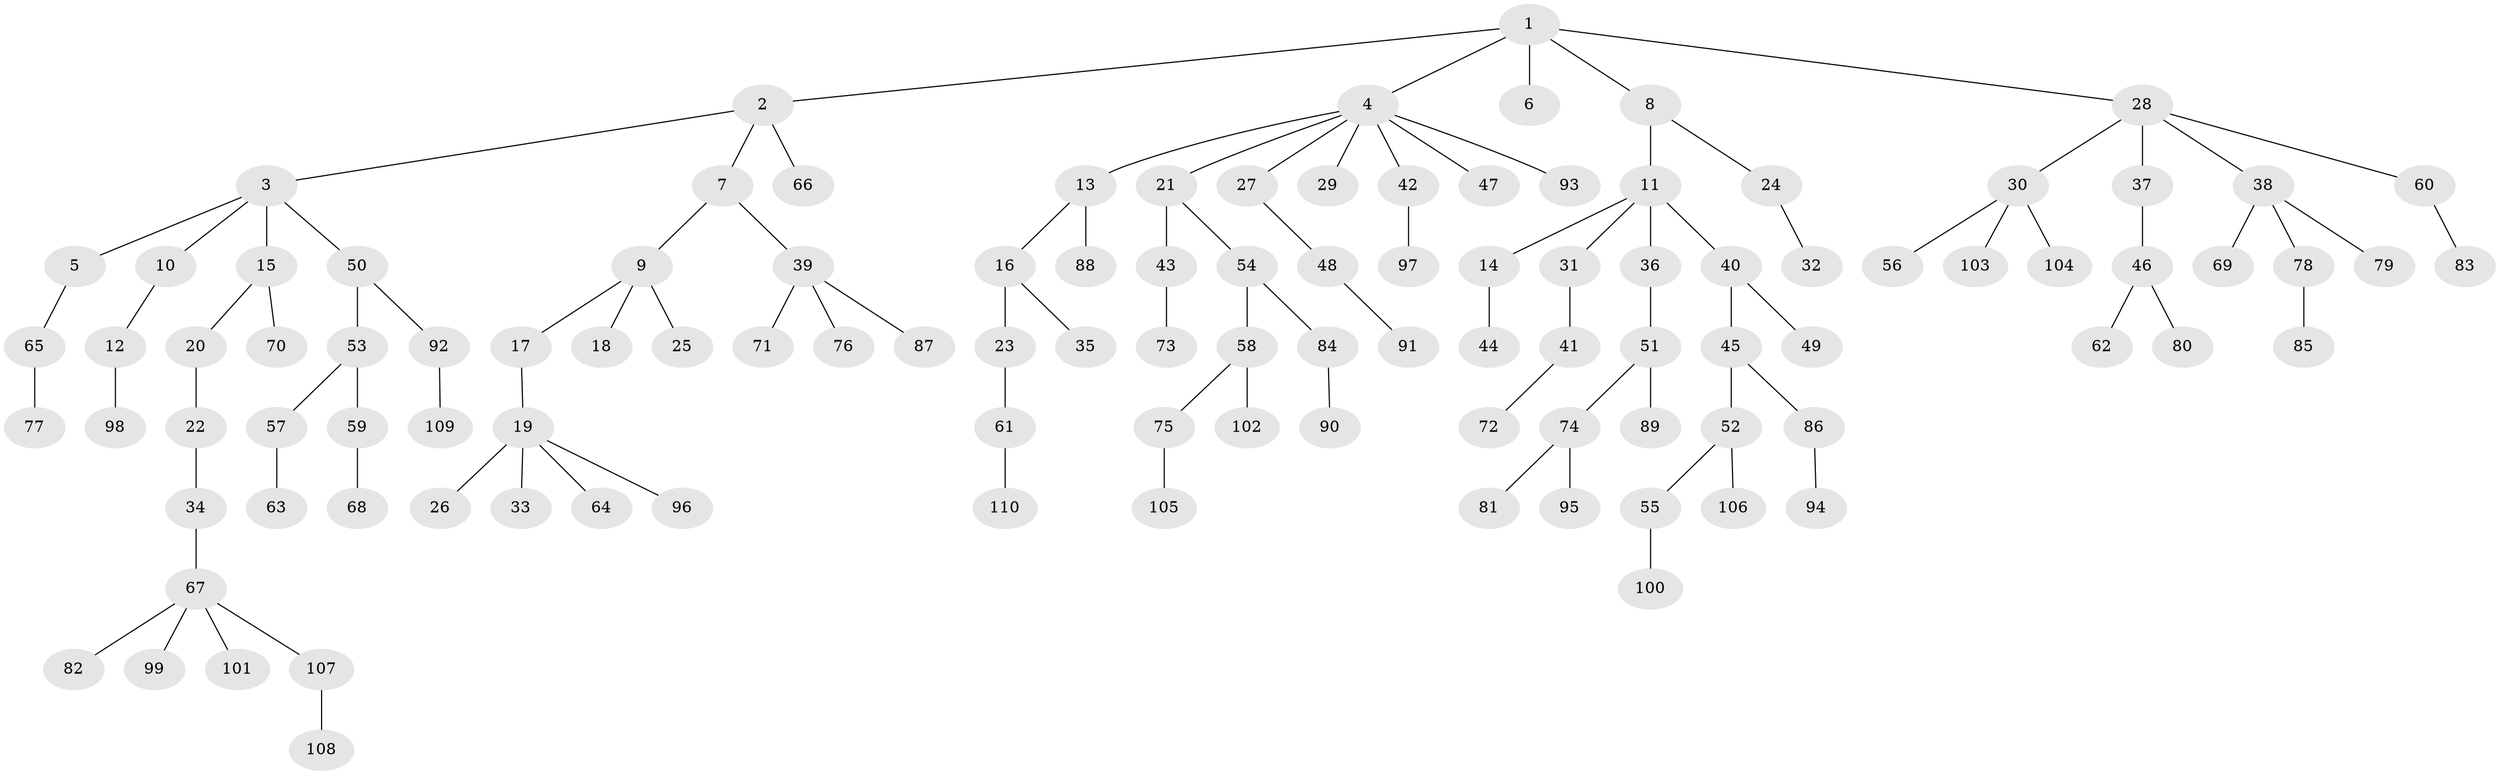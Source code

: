 // Generated by graph-tools (version 1.1) at 2025/15/03/09/25 04:15:39]
// undirected, 110 vertices, 109 edges
graph export_dot {
graph [start="1"]
  node [color=gray90,style=filled];
  1;
  2;
  3;
  4;
  5;
  6;
  7;
  8;
  9;
  10;
  11;
  12;
  13;
  14;
  15;
  16;
  17;
  18;
  19;
  20;
  21;
  22;
  23;
  24;
  25;
  26;
  27;
  28;
  29;
  30;
  31;
  32;
  33;
  34;
  35;
  36;
  37;
  38;
  39;
  40;
  41;
  42;
  43;
  44;
  45;
  46;
  47;
  48;
  49;
  50;
  51;
  52;
  53;
  54;
  55;
  56;
  57;
  58;
  59;
  60;
  61;
  62;
  63;
  64;
  65;
  66;
  67;
  68;
  69;
  70;
  71;
  72;
  73;
  74;
  75;
  76;
  77;
  78;
  79;
  80;
  81;
  82;
  83;
  84;
  85;
  86;
  87;
  88;
  89;
  90;
  91;
  92;
  93;
  94;
  95;
  96;
  97;
  98;
  99;
  100;
  101;
  102;
  103;
  104;
  105;
  106;
  107;
  108;
  109;
  110;
  1 -- 2;
  1 -- 4;
  1 -- 6;
  1 -- 8;
  1 -- 28;
  2 -- 3;
  2 -- 7;
  2 -- 66;
  3 -- 5;
  3 -- 10;
  3 -- 15;
  3 -- 50;
  4 -- 13;
  4 -- 21;
  4 -- 27;
  4 -- 29;
  4 -- 42;
  4 -- 47;
  4 -- 93;
  5 -- 65;
  7 -- 9;
  7 -- 39;
  8 -- 11;
  8 -- 24;
  9 -- 17;
  9 -- 18;
  9 -- 25;
  10 -- 12;
  11 -- 14;
  11 -- 31;
  11 -- 36;
  11 -- 40;
  12 -- 98;
  13 -- 16;
  13 -- 88;
  14 -- 44;
  15 -- 20;
  15 -- 70;
  16 -- 23;
  16 -- 35;
  17 -- 19;
  19 -- 26;
  19 -- 33;
  19 -- 64;
  19 -- 96;
  20 -- 22;
  21 -- 43;
  21 -- 54;
  22 -- 34;
  23 -- 61;
  24 -- 32;
  27 -- 48;
  28 -- 30;
  28 -- 37;
  28 -- 38;
  28 -- 60;
  30 -- 56;
  30 -- 103;
  30 -- 104;
  31 -- 41;
  34 -- 67;
  36 -- 51;
  37 -- 46;
  38 -- 69;
  38 -- 78;
  38 -- 79;
  39 -- 71;
  39 -- 76;
  39 -- 87;
  40 -- 45;
  40 -- 49;
  41 -- 72;
  42 -- 97;
  43 -- 73;
  45 -- 52;
  45 -- 86;
  46 -- 62;
  46 -- 80;
  48 -- 91;
  50 -- 53;
  50 -- 92;
  51 -- 74;
  51 -- 89;
  52 -- 55;
  52 -- 106;
  53 -- 57;
  53 -- 59;
  54 -- 58;
  54 -- 84;
  55 -- 100;
  57 -- 63;
  58 -- 75;
  58 -- 102;
  59 -- 68;
  60 -- 83;
  61 -- 110;
  65 -- 77;
  67 -- 82;
  67 -- 99;
  67 -- 101;
  67 -- 107;
  74 -- 81;
  74 -- 95;
  75 -- 105;
  78 -- 85;
  84 -- 90;
  86 -- 94;
  92 -- 109;
  107 -- 108;
}
